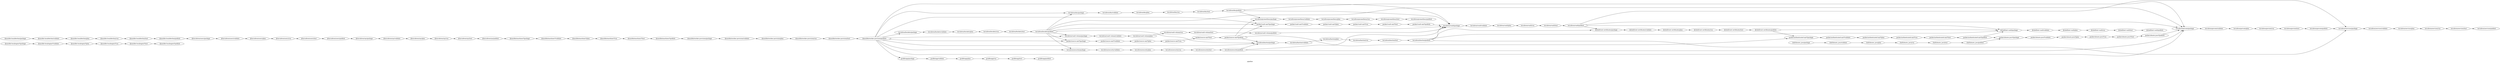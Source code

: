 digraph "G" {
label="pipeline";
rankdir=LR;
"@ansible-local/nginx*/package";
"@ansible-local/nginx*/validate";
"@ansible-local/nginx*/plan";
"@ansible-local/nginx*/run";
"@ansible-local/nginx*/test";
"@ansible-local/nginx*/publish";
"packer/source-ami*/package";
"packer/source-ami*/validate";
"packer/source-ami*/plan";
"packer/source-ami*/run";
"packer/source-ami*/test";
"packer/source-ami*/publish";
"terraform/bastion/package";
"terraform/bastion/validate";
"terraform/bastion/plan";
"terraform/bastion/run";
"terraform/bastion/test";
"terraform/bastion/publish";
"packer/vault-ami*/package";
"packer/vault-ami*/validate";
"packer/vault-ami*/plan";
"packer/vault-ami*/run";
"packer/vault-ami*/test";
"packer/vault-ami*/publish";
"@ansible/worker-provision/package";
"@ansible/worker-provision/validate";
"@ansible/worker-provision/plan";
"@ansible/worker-provision/run";
"@ansible/worker-provision/test";
"@ansible/worker-provision/publish";
"gradle/app/package";
"gradle/app/validate";
"gradle/app/plan";
"gradle/app/run";
"gradle/app/test";
"gradle/app/publish";
"terraform/buckets/package";
"terraform/buckets/validate";
"terraform/buckets/plan";
"terraform/buckets/run";
"terraform/buckets/test";
"terraform/buckets/publish";
"terraform/vault/package";
"terraform/vault/validate";
"terraform/vault/plan";
"terraform/vault/run";
"terraform/vault/test";
"terraform/vault/publish";
"terraform/dns/package";
"terraform/dns/validate";
"terraform/dns/plan";
"terraform/dns/run";
"terraform/dns/test";
"terraform/dns/publish";
"terraform/vault-volume/package";
"terraform/vault-volume/validate";
"terraform/vault-volume/plan";
"terraform/vault-volume/run";
"terraform/vault-volume/test";
"terraform/vault-volume/publish";
"terraform/security/package";
"terraform/security/validate";
"terraform/security/plan";
"terraform/security/run";
"terraform/security/test";
"terraform/security/publish";
"terraform/private/package";
"terraform/private/validate";
"terraform/private/plan";
"terraform/private/run";
"terraform/private/test";
"terraform/private/publish";
"@terraform/vpc/package";
"@terraform/vpc/validate";
"@terraform/vpc/plan";
"@terraform/vpc/run";
"@terraform/vpc/test";
"@terraform/vpc/publish";
"@ansible/machines*/package";
"@ansible/machines*/validate";
"@ansible/machines*/plan";
"@ansible/machines*/run";
"@ansible/machines*/test";
"@ansible/machines*/publish";
"terraform/services/package";
"terraform/services/validate";
"terraform/services/plan";
"terraform/services/run";
"terraform/services/test";
"terraform/services/publish";
"chef/ubuntu_java/package";
"chef/ubuntu_java/validate";
"chef/ubuntu_java/plan";
"chef/ubuntu_java/run";
"chef/ubuntu_java/test";
"chef/ubuntu_java/publish";
"packer/ubuntu-java*/package";
"packer/ubuntu-java*/validate";
"packer/ubuntu-java*/plan";
"packer/ubuntu-java*/run";
"packer/ubuntu-java*/test";
"packer/ubuntu-java*/publish";
"@ansible-local/devbox/package";
"@ansible-local/devbox/validate";
"@ansible-local/devbox/plan";
"@ansible-local/devbox/run";
"@ansible-local/devbox/test";
"@ansible-local/devbox/publish";
"@terraform/users/package";
"@terraform/users/validate";
"@terraform/users/plan";
"@terraform/users/run";
"@terraform/users/test";
"@terraform/users/publish";
"@shell/root-certificates/package";
"@shell/root-certificates/validate";
"@shell/root-certificates/plan";
"@shell/root-certificates/run";
"@shell/root-certificates/test";
"@shell/root-certificates/publish";
"@shell/init-vault/package";
"@shell/init-vault/validate";
"@shell/init-vault/plan";
"@shell/init-vault/run";
"@shell/init-vault/test";
"@shell/init-vault/publish";
"packer/authenticated-ami*/package";
"packer/authenticated-ami*/validate";
"packer/authenticated-ami*/plan";
"packer/authenticated-ami*/run";
"packer/authenticated-ami*/test";
"packer/authenticated-ami*/publish";
"terraform/prometheus/package";
"terraform/prometheus/validate";
"terraform/prometheus/plan";
"terraform/prometheus/run";
"terraform/prometheus/test";
"terraform/prometheus/publish";
"@ansible-local/nginx*/package" -> "@ansible-local/nginx*/validate"  [key=0];
"@ansible-local/nginx*/validate" -> "@ansible-local/nginx*/plan"  [key=0];
"@ansible-local/nginx*/plan" -> "@ansible-local/nginx*/run"  [key=0];
"@ansible-local/nginx*/run" -> "@ansible-local/nginx*/test"  [key=0];
"@ansible-local/nginx*/test" -> "@ansible-local/nginx*/publish"  [key=0];
"packer/source-ami*/package" -> "packer/source-ami*/validate"  [key=0];
"packer/source-ami*/validate" -> "packer/source-ami*/plan"  [key=0];
"packer/source-ami*/plan" -> "packer/source-ami*/run"  [key=0];
"packer/source-ami*/run" -> "packer/source-ami*/test"  [key=0];
"packer/source-ami*/test" -> "packer/source-ami*/publish"  [key=0];
"packer/source-ami*/publish" -> "terraform/bastion/package"  [key=0];
"packer/source-ami*/publish" -> "packer/vault-ami*/package"  [key=0];
"packer/source-ami*/publish" -> "packer/authenticated-ami*/package"  [key=0];
"packer/source-ami*/publish" -> "terraform/prometheus/package"  [key=0];
"terraform/bastion/package" -> "terraform/bastion/validate"  [key=0];
"terraform/bastion/validate" -> "terraform/bastion/plan"  [key=0];
"terraform/bastion/plan" -> "terraform/bastion/run"  [key=0];
"terraform/bastion/run" -> "terraform/bastion/test"  [key=0];
"terraform/bastion/test" -> "terraform/bastion/publish"  [key=0];
"terraform/bastion/publish" -> "terraform/vault/package"  [key=0];
"terraform/bastion/publish" -> "terraform/services/package"  [key=0];
"terraform/bastion/publish" -> "@shell/root-certificates/package"  [key=0];
"terraform/bastion/publish" -> "@shell/init-vault/package"  [key=0];
"packer/vault-ami*/package" -> "packer/vault-ami*/validate"  [key=0];
"packer/vault-ami*/validate" -> "packer/vault-ami*/plan"  [key=0];
"packer/vault-ami*/plan" -> "packer/vault-ami*/run"  [key=0];
"packer/vault-ami*/run" -> "packer/vault-ami*/test"  [key=0];
"packer/vault-ami*/test" -> "packer/vault-ami*/publish"  [key=0];
"packer/vault-ami*/publish" -> "terraform/vault/package"  [key=0];
"@ansible/worker-provision/package" -> "@ansible/worker-provision/validate"  [key=0];
"@ansible/worker-provision/validate" -> "@ansible/worker-provision/plan"  [key=0];
"@ansible/worker-provision/plan" -> "@ansible/worker-provision/run"  [key=0];
"@ansible/worker-provision/run" -> "@ansible/worker-provision/test"  [key=0];
"@ansible/worker-provision/test" -> "@ansible/worker-provision/publish"  [key=0];
"@ansible/worker-provision/publish" -> "packer/source-ami*/package"  [key=0];
"@ansible/worker-provision/publish" -> "terraform/bastion/package"  [key=0];
"@ansible/worker-provision/publish" -> "packer/vault-ami*/package"  [key=0];
"@ansible/worker-provision/publish" -> "gradle/app/package"  [key=0];
"@ansible/worker-provision/publish" -> "terraform/buckets/package"  [key=0];
"@ansible/worker-provision/publish" -> "terraform/vault/package"  [key=0];
"@ansible/worker-provision/publish" -> "terraform/dns/package"  [key=0];
"@ansible/worker-provision/publish" -> "terraform/vault-volume/package"  [key=0];
"@ansible/worker-provision/publish" -> "terraform/security/package"  [key=0];
"@ansible/worker-provision/publish" -> "terraform/private/package"  [key=0];
"gradle/app/package" -> "gradle/app/validate"  [key=0];
"gradle/app/validate" -> "gradle/app/plan"  [key=0];
"gradle/app/plan" -> "gradle/app/run"  [key=0];
"gradle/app/run" -> "gradle/app/test"  [key=0];
"gradle/app/test" -> "gradle/app/publish"  [key=0];
"terraform/buckets/package" -> "terraform/buckets/validate"  [key=0];
"terraform/buckets/validate" -> "terraform/buckets/plan"  [key=0];
"terraform/buckets/plan" -> "terraform/buckets/run"  [key=0];
"terraform/buckets/run" -> "terraform/buckets/test"  [key=0];
"terraform/buckets/test" -> "terraform/buckets/publish"  [key=0];
"terraform/buckets/publish" -> "packer/source-ami*/package"  [key=0];
"terraform/buckets/publish" -> "terraform/bastion/package"  [key=0];
"terraform/buckets/publish" -> "packer/vault-ami*/package"  [key=0];
"terraform/buckets/publish" -> "terraform/vault/package"  [key=0];
"terraform/buckets/publish" -> "terraform/dns/package"  [key=0];
"terraform/buckets/publish" -> "terraform/vault-volume/package"  [key=0];
"terraform/buckets/publish" -> "terraform/security/package"  [key=0];
"terraform/buckets/publish" -> "terraform/private/package"  [key=0];
"terraform/vault/package" -> "terraform/vault/validate"  [key=0];
"terraform/vault/validate" -> "terraform/vault/plan"  [key=0];
"terraform/vault/plan" -> "terraform/vault/run"  [key=0];
"terraform/vault/run" -> "terraform/vault/test"  [key=0];
"terraform/vault/test" -> "terraform/vault/publish"  [key=0];
"terraform/vault/publish" -> "terraform/private/package"  [key=0];
"terraform/vault/publish" -> "terraform/services/package"  [key=0];
"terraform/vault/publish" -> "@shell/root-certificates/package"  [key=0];
"terraform/vault/publish" -> "@shell/init-vault/package"  [key=0];
"terraform/dns/package" -> "terraform/dns/validate"  [key=0];
"terraform/dns/validate" -> "terraform/dns/plan"  [key=0];
"terraform/dns/plan" -> "terraform/dns/run"  [key=0];
"terraform/dns/run" -> "terraform/dns/test"  [key=0];
"terraform/dns/test" -> "terraform/dns/publish"  [key=0];
"terraform/dns/publish" -> "terraform/vault/package"  [key=0];
"terraform/dns/publish" -> "terraform/private/package"  [key=0];
"terraform/dns/publish" -> "terraform/prometheus/package"  [key=0];
"terraform/vault-volume/package" -> "terraform/vault-volume/validate"  [key=0];
"terraform/vault-volume/validate" -> "terraform/vault-volume/plan"  [key=0];
"terraform/vault-volume/plan" -> "terraform/vault-volume/run"  [key=0];
"terraform/vault-volume/run" -> "terraform/vault-volume/test"  [key=0];
"terraform/vault-volume/test" -> "terraform/vault-volume/publish"  [key=0];
"terraform/vault-volume/publish" -> "terraform/vault/package"  [key=0];
"terraform/security/package" -> "terraform/security/validate"  [key=0];
"terraform/security/validate" -> "terraform/security/plan"  [key=0];
"terraform/security/plan" -> "terraform/security/run"  [key=0];
"terraform/security/run" -> "terraform/security/test"  [key=0];
"terraform/security/test" -> "terraform/security/publish"  [key=0];
"terraform/security/publish" -> "terraform/bastion/package"  [key=0];
"terraform/security/publish" -> "terraform/vault/package"  [key=0];
"terraform/security/publish" -> "terraform/private/package"  [key=0];
"terraform/private/package" -> "terraform/private/validate"  [key=0];
"terraform/private/validate" -> "terraform/private/plan"  [key=0];
"terraform/private/plan" -> "terraform/private/run"  [key=0];
"terraform/private/run" -> "terraform/private/test"  [key=0];
"terraform/private/test" -> "terraform/private/publish"  [key=0];
"terraform/private/publish" -> "terraform/services/package"  [key=0];
"@terraform/vpc/package" -> "@terraform/vpc/validate"  [key=0];
"@terraform/vpc/validate" -> "@terraform/vpc/plan"  [key=0];
"@terraform/vpc/plan" -> "@terraform/vpc/run"  [key=0];
"@terraform/vpc/run" -> "@terraform/vpc/test"  [key=0];
"@terraform/vpc/test" -> "@terraform/vpc/publish"  [key=0];
"@terraform/vpc/publish" -> "@ansible/machines*/package"  [key=0];
"@ansible/machines*/package" -> "@ansible/machines*/validate"  [key=0];
"@ansible/machines*/validate" -> "@ansible/machines*/plan"  [key=0];
"@ansible/machines*/plan" -> "@ansible/machines*/run"  [key=0];
"@ansible/machines*/run" -> "@ansible/machines*/test"  [key=0];
"@ansible/machines*/test" -> "@ansible/machines*/publish"  [key=0];
"@ansible/machines*/publish" -> "@ansible/worker-provision/package"  [key=0];
"terraform/services/package" -> "terraform/services/validate"  [key=0];
"terraform/services/validate" -> "terraform/services/plan"  [key=0];
"terraform/services/plan" -> "terraform/services/run"  [key=0];
"terraform/services/run" -> "terraform/services/test"  [key=0];
"terraform/services/test" -> "terraform/services/publish"  [key=0];
"chef/ubuntu_java/package" -> "chef/ubuntu_java/validate"  [key=0];
"chef/ubuntu_java/validate" -> "chef/ubuntu_java/plan"  [key=0];
"chef/ubuntu_java/plan" -> "chef/ubuntu_java/run"  [key=0];
"chef/ubuntu_java/run" -> "chef/ubuntu_java/test"  [key=0];
"chef/ubuntu_java/test" -> "chef/ubuntu_java/publish"  [key=0];
"chef/ubuntu_java/publish" -> "packer/ubuntu-java*/package"  [key=0];
"packer/ubuntu-java*/package" -> "packer/ubuntu-java*/validate"  [key=0];
"packer/ubuntu-java*/validate" -> "packer/ubuntu-java*/plan"  [key=0];
"packer/ubuntu-java*/plan" -> "packer/ubuntu-java*/run"  [key=0];
"packer/ubuntu-java*/run" -> "packer/ubuntu-java*/test"  [key=0];
"packer/ubuntu-java*/test" -> "packer/ubuntu-java*/publish"  [key=0];
"packer/ubuntu-java*/publish" -> "terraform/private/package"  [key=0];
"@ansible-local/devbox/package" -> "@ansible-local/devbox/validate"  [key=0];
"@ansible-local/devbox/validate" -> "@ansible-local/devbox/plan"  [key=0];
"@ansible-local/devbox/plan" -> "@ansible-local/devbox/run"  [key=0];
"@ansible-local/devbox/run" -> "@ansible-local/devbox/test"  [key=0];
"@ansible-local/devbox/test" -> "@ansible-local/devbox/publish"  [key=0];
"@ansible-local/devbox/publish" -> "@terraform/users/package"  [key=0];
"@terraform/users/package" -> "@terraform/users/validate"  [key=0];
"@terraform/users/validate" -> "@terraform/users/plan"  [key=0];
"@terraform/users/plan" -> "@terraform/users/run"  [key=0];
"@terraform/users/run" -> "@terraform/users/test"  [key=0];
"@terraform/users/test" -> "@terraform/users/publish"  [key=0];
"@terraform/users/publish" -> "@terraform/vpc/package"  [key=0];
"@shell/root-certificates/package" -> "@shell/root-certificates/validate"  [key=0];
"@shell/root-certificates/validate" -> "@shell/root-certificates/plan"  [key=0];
"@shell/root-certificates/plan" -> "@shell/root-certificates/run"  [key=0];
"@shell/root-certificates/run" -> "@shell/root-certificates/test"  [key=0];
"@shell/root-certificates/test" -> "@shell/root-certificates/publish"  [key=0];
"@shell/root-certificates/publish" -> "@shell/init-vault/package"  [key=0];
"@shell/root-certificates/publish" -> "packer/authenticated-ami*/package"  [key=0];
"@shell/init-vault/package" -> "@shell/init-vault/validate"  [key=0];
"@shell/init-vault/validate" -> "@shell/init-vault/plan"  [key=0];
"@shell/init-vault/plan" -> "@shell/init-vault/run"  [key=0];
"@shell/init-vault/run" -> "@shell/init-vault/test"  [key=0];
"@shell/init-vault/test" -> "@shell/init-vault/publish"  [key=0];
"packer/authenticated-ami*/package" -> "packer/authenticated-ami*/validate"  [key=0];
"packer/authenticated-ami*/validate" -> "packer/authenticated-ami*/plan"  [key=0];
"packer/authenticated-ami*/plan" -> "packer/authenticated-ami*/run"  [key=0];
"packer/authenticated-ami*/run" -> "packer/authenticated-ami*/test"  [key=0];
"packer/authenticated-ami*/test" -> "packer/authenticated-ami*/publish"  [key=0];
"packer/authenticated-ami*/publish" -> "packer/ubuntu-java*/package"  [key=0];
"packer/authenticated-ami*/publish" -> "@shell/init-vault/package"  [key=0];
"terraform/prometheus/package" -> "terraform/prometheus/validate"  [key=0];
"terraform/prometheus/validate" -> "terraform/prometheus/plan"  [key=0];
"terraform/prometheus/plan" -> "terraform/prometheus/run"  [key=0];
"terraform/prometheus/run" -> "terraform/prometheus/test"  [key=0];
"terraform/prometheus/test" -> "terraform/prometheus/publish"  [key=0];
}
